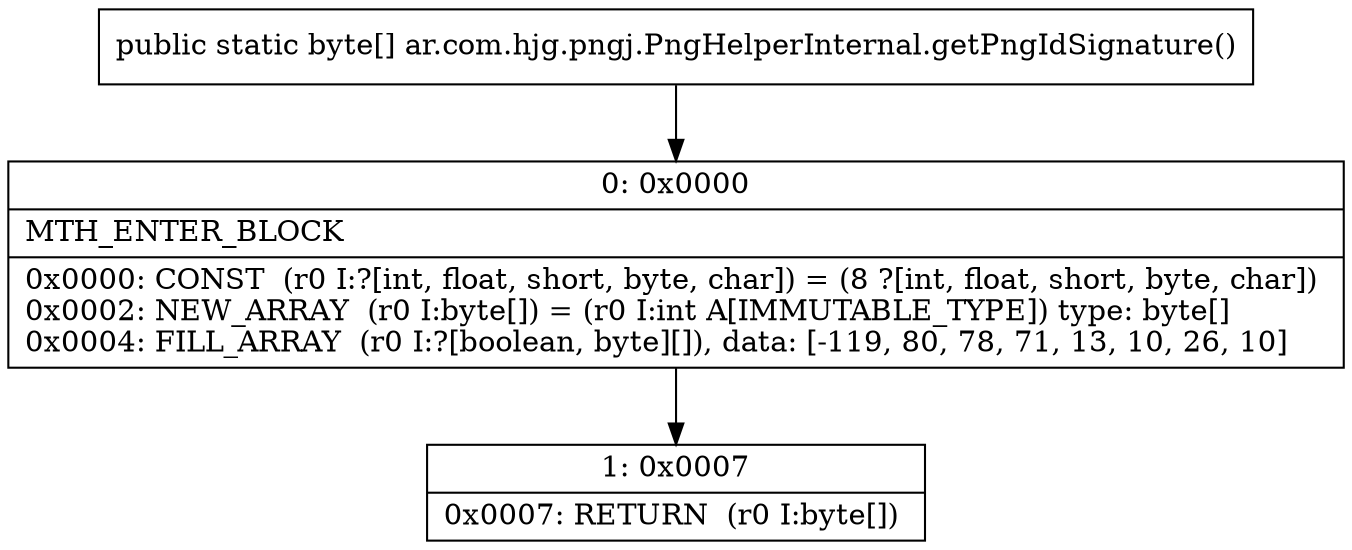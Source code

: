 digraph "CFG forar.com.hjg.pngj.PngHelperInternal.getPngIdSignature()[B" {
Node_0 [shape=record,label="{0\:\ 0x0000|MTH_ENTER_BLOCK\l|0x0000: CONST  (r0 I:?[int, float, short, byte, char]) = (8 ?[int, float, short, byte, char]) \l0x0002: NEW_ARRAY  (r0 I:byte[]) = (r0 I:int A[IMMUTABLE_TYPE]) type: byte[] \l0x0004: FILL_ARRAY  (r0 I:?[boolean, byte][]), data: [\-119, 80, 78, 71, 13, 10, 26, 10] \l}"];
Node_1 [shape=record,label="{1\:\ 0x0007|0x0007: RETURN  (r0 I:byte[]) \l}"];
MethodNode[shape=record,label="{public static byte[] ar.com.hjg.pngj.PngHelperInternal.getPngIdSignature() }"];
MethodNode -> Node_0;
Node_0 -> Node_1;
}

